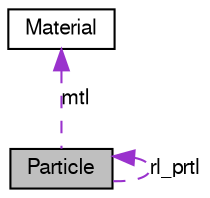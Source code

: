digraph G
{
  edge [fontname="FreeSans",fontsize="10",labelfontname="FreeSans",labelfontsize="10"];
  node [fontname="FreeSans",fontsize="10",shape=record];
  Node1 [label="Particle",height=0.2,width=0.4,color="black", fillcolor="grey75", style="filled" fontcolor="black"];
  Node2 -> Node1 [dir=back,color="darkorchid3",fontsize="10",style="dashed",label="mtl"];
  Node2 [label="Material",height=0.2,width=0.4,color="black", fillcolor="white", style="filled",URL="$classMaterial.html",tooltip="Material."];
  Node1 -> Node1 [dir=back,color="darkorchid3",fontsize="10",style="dashed",label="rl_prtl"];
}
